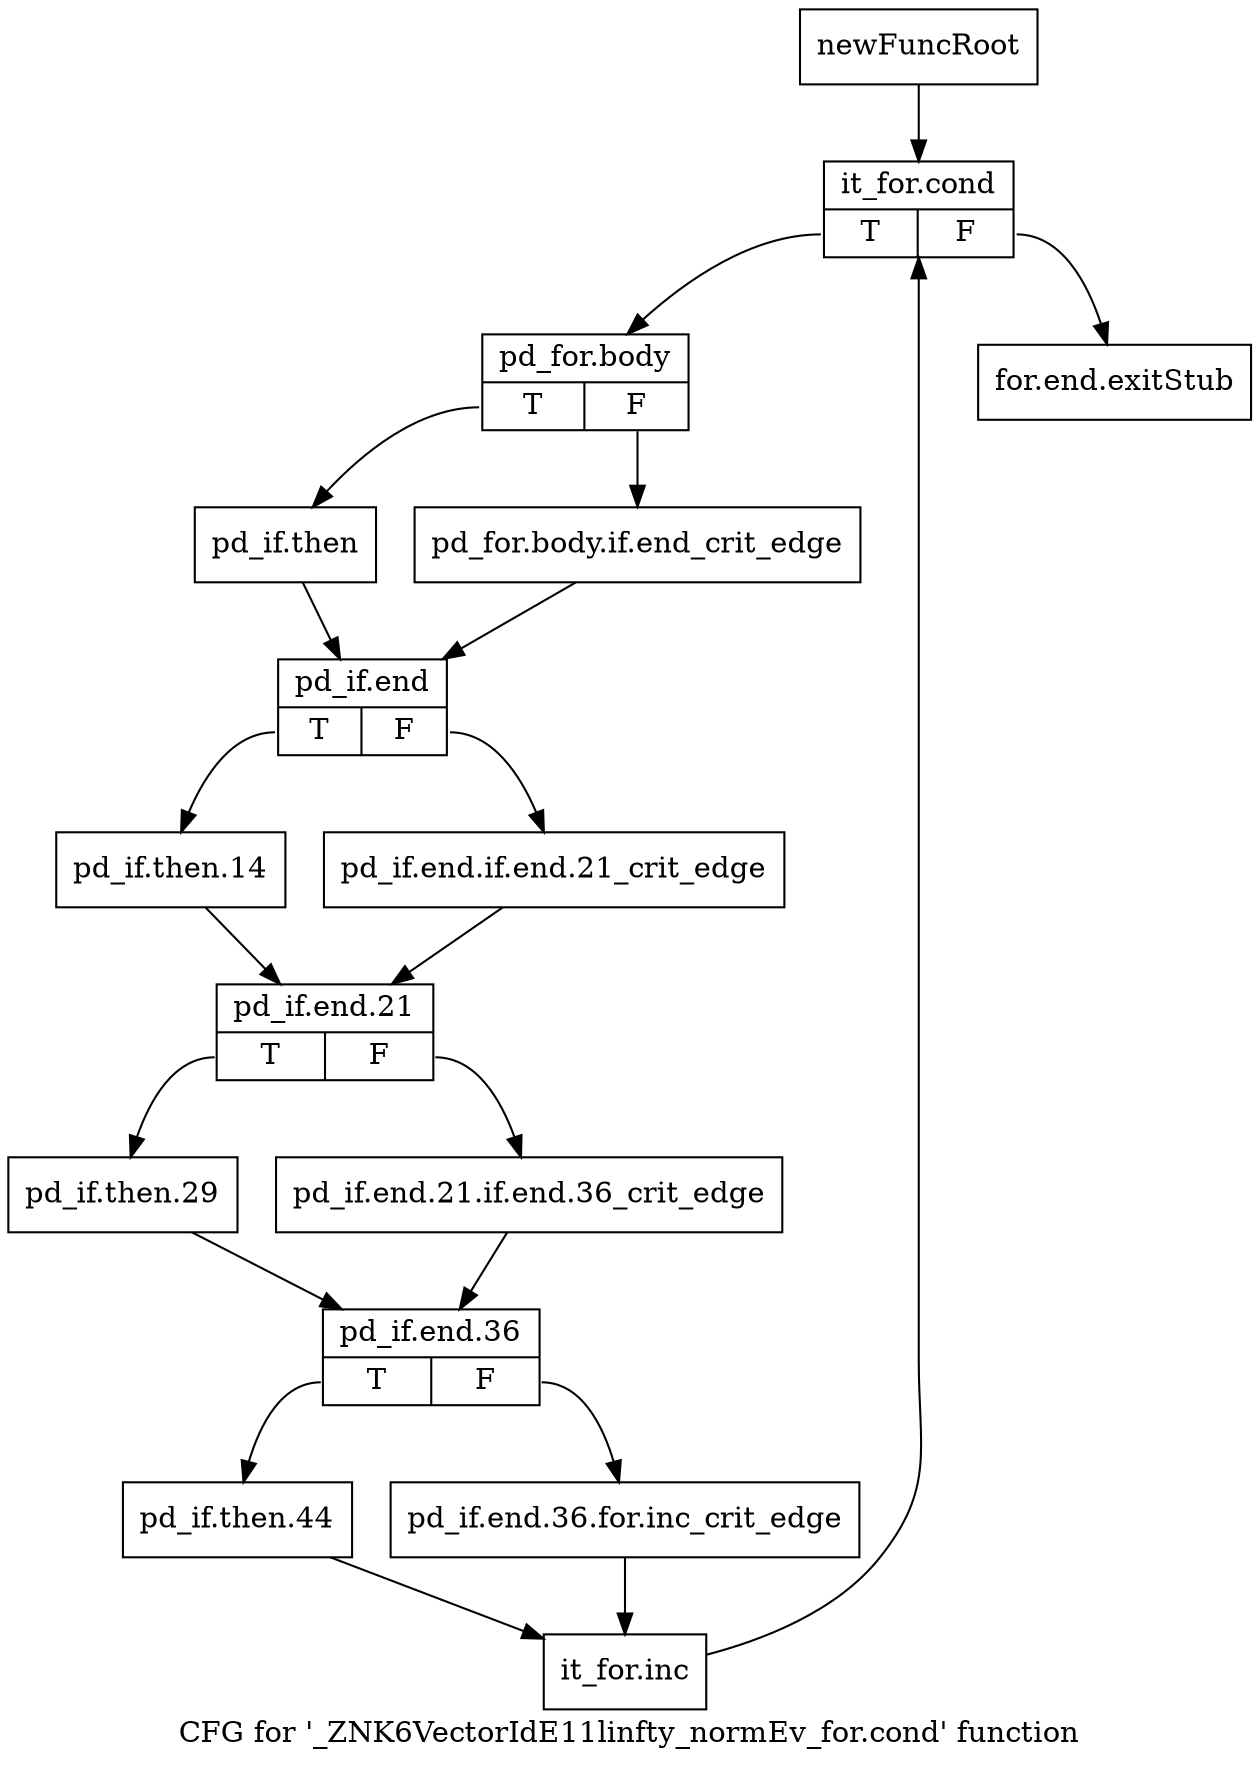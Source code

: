 digraph "CFG for '_ZNK6VectorIdE11linfty_normEv_for.cond' function" {
	label="CFG for '_ZNK6VectorIdE11linfty_normEv_for.cond' function";

	Node0x9909240 [shape=record,label="{newFuncRoot}"];
	Node0x9909240 -> Node0x99092e0;
	Node0x9909290 [shape=record,label="{for.end.exitStub}"];
	Node0x99092e0 [shape=record,label="{it_for.cond|{<s0>T|<s1>F}}"];
	Node0x99092e0:s0 -> Node0x9909330;
	Node0x99092e0:s1 -> Node0x9909290;
	Node0x9909330 [shape=record,label="{pd_for.body|{<s0>T|<s1>F}}"];
	Node0x9909330:s0 -> Node0x99093d0;
	Node0x9909330:s1 -> Node0x9909380;
	Node0x9909380 [shape=record,label="{pd_for.body.if.end_crit_edge}"];
	Node0x9909380 -> Node0x9909420;
	Node0x99093d0 [shape=record,label="{pd_if.then}"];
	Node0x99093d0 -> Node0x9909420;
	Node0x9909420 [shape=record,label="{pd_if.end|{<s0>T|<s1>F}}"];
	Node0x9909420:s0 -> Node0x99094c0;
	Node0x9909420:s1 -> Node0x9909470;
	Node0x9909470 [shape=record,label="{pd_if.end.if.end.21_crit_edge}"];
	Node0x9909470 -> Node0x9909510;
	Node0x99094c0 [shape=record,label="{pd_if.then.14}"];
	Node0x99094c0 -> Node0x9909510;
	Node0x9909510 [shape=record,label="{pd_if.end.21|{<s0>T|<s1>F}}"];
	Node0x9909510:s0 -> Node0x99095b0;
	Node0x9909510:s1 -> Node0x9909560;
	Node0x9909560 [shape=record,label="{pd_if.end.21.if.end.36_crit_edge}"];
	Node0x9909560 -> Node0x9909600;
	Node0x99095b0 [shape=record,label="{pd_if.then.29}"];
	Node0x99095b0 -> Node0x9909600;
	Node0x9909600 [shape=record,label="{pd_if.end.36|{<s0>T|<s1>F}}"];
	Node0x9909600:s0 -> Node0x99096a0;
	Node0x9909600:s1 -> Node0x9909650;
	Node0x9909650 [shape=record,label="{pd_if.end.36.for.inc_crit_edge}"];
	Node0x9909650 -> Node0x99096f0;
	Node0x99096a0 [shape=record,label="{pd_if.then.44}"];
	Node0x99096a0 -> Node0x99096f0;
	Node0x99096f0 [shape=record,label="{it_for.inc}"];
	Node0x99096f0 -> Node0x99092e0;
}
